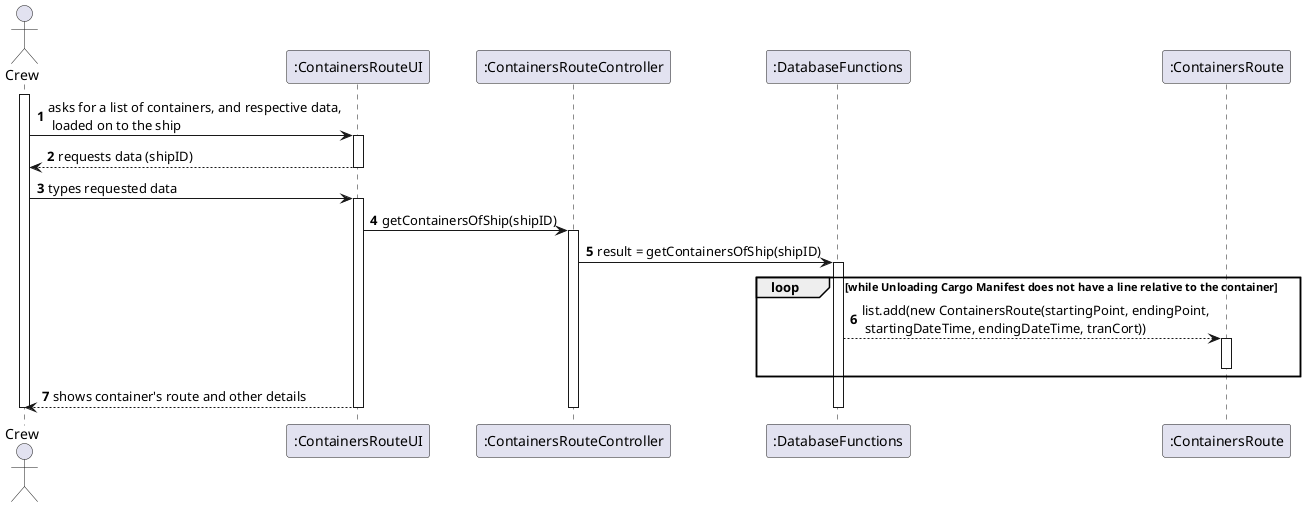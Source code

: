 @startuml
'https://plantuml.com/class-diagram

autonumber

actor "Crew" as C

participant ":ContainersRouteUI" as UI
participant ":ContainersRouteController" as CTRL
participant ":DatabaseFunctions" as DBF
participant ":ContainersRoute" as CR

activate C
C -> UI : asks for a list of containers, and respective data,\n loaded on to the ship

activate UI
UI --> C : requests data (shipID)
deactivate UI

C -> UI : types requested data
activate UI



UI -> CTRL : getContainersOfShip(shipID)

activate CTRL

CTRL -> DBF : result = getContainersOfShip(shipID)
activate DBF

loop while Unloading Cargo Manifest does not have a line relative to the container

    DBF --> CR : list.add(new ContainersRoute(startingPoint, endingPoint,\n startingDateTime, endingDateTime, tranCort))
    activate CR
    deactivate CR
end

"UI" --> C : shows container's route and other details

deactivate DBF
deactivate CTRL
deactivate UI
deactivate C

@enduml